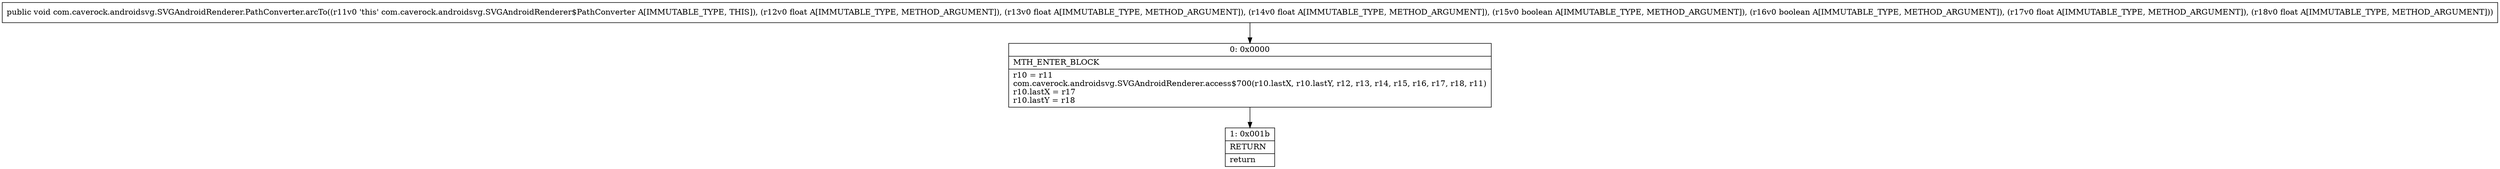 digraph "CFG forcom.caverock.androidsvg.SVGAndroidRenderer.PathConverter.arcTo(FFFZZFF)V" {
Node_0 [shape=record,label="{0\:\ 0x0000|MTH_ENTER_BLOCK\l|r10 = r11\lcom.caverock.androidsvg.SVGAndroidRenderer.access$700(r10.lastX, r10.lastY, r12, r13, r14, r15, r16, r17, r18, r11)\lr10.lastX = r17\lr10.lastY = r18\l}"];
Node_1 [shape=record,label="{1\:\ 0x001b|RETURN\l|return\l}"];
MethodNode[shape=record,label="{public void com.caverock.androidsvg.SVGAndroidRenderer.PathConverter.arcTo((r11v0 'this' com.caverock.androidsvg.SVGAndroidRenderer$PathConverter A[IMMUTABLE_TYPE, THIS]), (r12v0 float A[IMMUTABLE_TYPE, METHOD_ARGUMENT]), (r13v0 float A[IMMUTABLE_TYPE, METHOD_ARGUMENT]), (r14v0 float A[IMMUTABLE_TYPE, METHOD_ARGUMENT]), (r15v0 boolean A[IMMUTABLE_TYPE, METHOD_ARGUMENT]), (r16v0 boolean A[IMMUTABLE_TYPE, METHOD_ARGUMENT]), (r17v0 float A[IMMUTABLE_TYPE, METHOD_ARGUMENT]), (r18v0 float A[IMMUTABLE_TYPE, METHOD_ARGUMENT])) }"];
MethodNode -> Node_0;
Node_0 -> Node_1;
}

